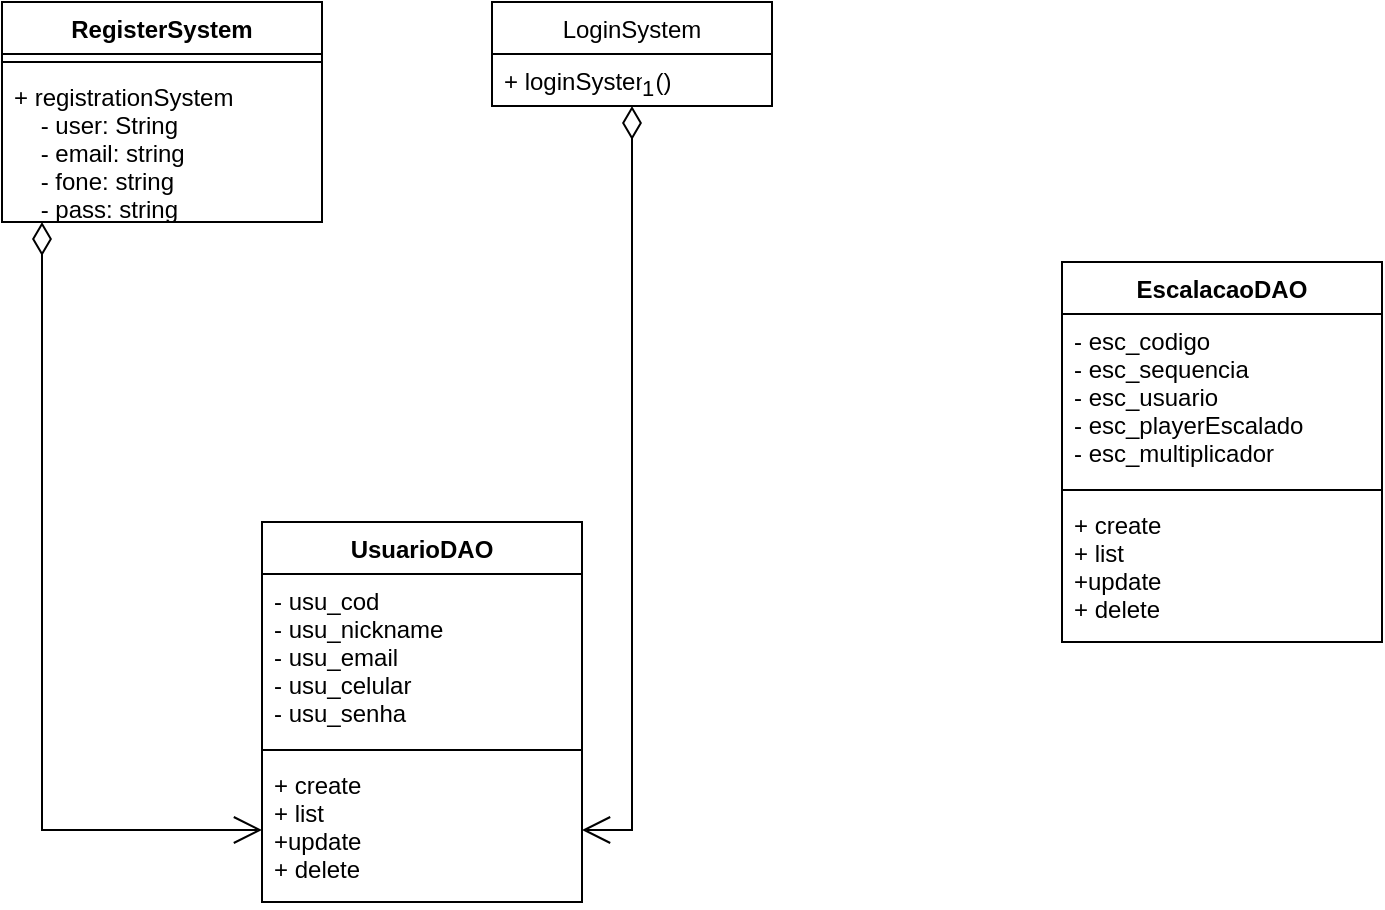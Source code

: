 <mxfile version="20.5.3" type="device"><diagram id="2WUHW7INPxmdpGjwOqYD" name="Page-1"><mxGraphModel dx="1375" dy="832" grid="1" gridSize="10" guides="1" tooltips="1" connect="1" arrows="1" fold="1" page="1" pageScale="1" pageWidth="850" pageHeight="1100" math="0" shadow="0"><root><mxCell id="0"/><mxCell id="1" parent="0"/><mxCell id="7o-3CYQDdX51l8BVai2o-1" value="LoginSystem" style="swimlane;fontStyle=0;childLayout=stackLayout;horizontal=1;startSize=26;fillColor=none;horizontalStack=0;resizeParent=1;resizeParentMax=0;resizeLast=0;collapsible=1;marginBottom=0;" vertex="1" parent="1"><mxGeometry x="285" y="40" width="140" height="52" as="geometry"/></mxCell><mxCell id="7o-3CYQDdX51l8BVai2o-2" value="+ loginSystem()" style="text;strokeColor=none;fillColor=none;align=left;verticalAlign=top;spacingLeft=4;spacingRight=4;overflow=hidden;rotatable=0;points=[[0,0.5],[1,0.5]];portConstraint=eastwest;" vertex="1" parent="7o-3CYQDdX51l8BVai2o-1"><mxGeometry y="26" width="140" height="26" as="geometry"/></mxCell><mxCell id="7o-3CYQDdX51l8BVai2o-6" value="RegisterSystem" style="swimlane;fontStyle=1;align=center;verticalAlign=top;childLayout=stackLayout;horizontal=1;startSize=26;horizontalStack=0;resizeParent=1;resizeParentMax=0;resizeLast=0;collapsible=1;marginBottom=0;" vertex="1" parent="1"><mxGeometry x="40" y="40" width="160" height="110" as="geometry"/></mxCell><mxCell id="7o-3CYQDdX51l8BVai2o-8" value="" style="line;strokeWidth=1;fillColor=none;align=left;verticalAlign=middle;spacingTop=-1;spacingLeft=3;spacingRight=3;rotatable=0;labelPosition=right;points=[];portConstraint=eastwest;strokeColor=inherit;" vertex="1" parent="7o-3CYQDdX51l8BVai2o-6"><mxGeometry y="26" width="160" height="8" as="geometry"/></mxCell><mxCell id="7o-3CYQDdX51l8BVai2o-9" value="+ registrationSystem&#10;    - user: String&#10;    - email: string&#10;    - fone: string&#10;    - pass: string" style="text;strokeColor=none;fillColor=none;align=left;verticalAlign=top;spacingLeft=4;spacingRight=4;overflow=hidden;rotatable=0;points=[[0,0.5],[1,0.5]];portConstraint=eastwest;" vertex="1" parent="7o-3CYQDdX51l8BVai2o-6"><mxGeometry y="34" width="160" height="76" as="geometry"/></mxCell><mxCell id="7o-3CYQDdX51l8BVai2o-10" value="UsuarioDAO" style="swimlane;fontStyle=1;align=center;verticalAlign=top;childLayout=stackLayout;horizontal=1;startSize=26;horizontalStack=0;resizeParent=1;resizeParentMax=0;resizeLast=0;collapsible=1;marginBottom=0;" vertex="1" parent="1"><mxGeometry x="170" y="300" width="160" height="190" as="geometry"/></mxCell><mxCell id="7o-3CYQDdX51l8BVai2o-11" value="- usu_cod&#10;- usu_nickname&#10;- usu_email&#10;- usu_celular&#10;- usu_senha" style="text;strokeColor=none;fillColor=none;align=left;verticalAlign=top;spacingLeft=4;spacingRight=4;overflow=hidden;rotatable=0;points=[[0,0.5],[1,0.5]];portConstraint=eastwest;" vertex="1" parent="7o-3CYQDdX51l8BVai2o-10"><mxGeometry y="26" width="160" height="84" as="geometry"/></mxCell><mxCell id="7o-3CYQDdX51l8BVai2o-12" value="" style="line;strokeWidth=1;fillColor=none;align=left;verticalAlign=middle;spacingTop=-1;spacingLeft=3;spacingRight=3;rotatable=0;labelPosition=right;points=[];portConstraint=eastwest;strokeColor=inherit;" vertex="1" parent="7o-3CYQDdX51l8BVai2o-10"><mxGeometry y="110" width="160" height="8" as="geometry"/></mxCell><mxCell id="7o-3CYQDdX51l8BVai2o-13" value="+ create&#10;+ list&#10;+update&#10;+ delete" style="text;strokeColor=none;fillColor=none;align=left;verticalAlign=top;spacingLeft=4;spacingRight=4;overflow=hidden;rotatable=0;points=[[0,0.5],[1,0.5]];portConstraint=eastwest;" vertex="1" parent="7o-3CYQDdX51l8BVai2o-10"><mxGeometry y="118" width="160" height="72" as="geometry"/></mxCell><mxCell id="7o-3CYQDdX51l8BVai2o-14" value="" style="endArrow=open;html=1;endSize=12;startArrow=diamondThin;startSize=14;startFill=0;edgeStyle=orthogonalEdgeStyle;align=left;verticalAlign=bottom;rounded=0;exitX=0.125;exitY=1;exitDx=0;exitDy=0;exitPerimeter=0;entryX=0;entryY=0.5;entryDx=0;entryDy=0;" edge="1" parent="1" source="7o-3CYQDdX51l8BVai2o-9" target="7o-3CYQDdX51l8BVai2o-13"><mxGeometry x="-0.825" y="-20" relative="1" as="geometry"><mxPoint x="480" y="370" as="sourcePoint"/><mxPoint x="640" y="370" as="targetPoint"/><Array as="points"><mxPoint x="60" y="454"/></Array><mxPoint as="offset"/></mxGeometry></mxCell><mxCell id="7o-3CYQDdX51l8BVai2o-18" value="1" style="endArrow=open;html=1;endSize=12;startArrow=diamondThin;startSize=14;startFill=0;edgeStyle=orthogonalEdgeStyle;align=left;verticalAlign=bottom;rounded=0;exitX=0.5;exitY=1;exitDx=0;exitDy=0;exitPerimeter=0;" edge="1" parent="1" source="7o-3CYQDdX51l8BVai2o-2" target="7o-3CYQDdX51l8BVai2o-13"><mxGeometry x="-1" y="3" relative="1" as="geometry"><mxPoint x="370" y="120" as="sourcePoint"/><mxPoint x="530" y="120" as="targetPoint"/></mxGeometry></mxCell><mxCell id="7o-3CYQDdX51l8BVai2o-19" value="EscalacaoDAO" style="swimlane;fontStyle=1;align=center;verticalAlign=top;childLayout=stackLayout;horizontal=1;startSize=26;horizontalStack=0;resizeParent=1;resizeParentMax=0;resizeLast=0;collapsible=1;marginBottom=0;" vertex="1" parent="1"><mxGeometry x="570" y="170" width="160" height="190" as="geometry"/></mxCell><mxCell id="7o-3CYQDdX51l8BVai2o-20" value="- esc_codigo&#10;- esc_sequencia&#10;- esc_usuario&#10;- esc_playerEscalado&#10;- esc_multiplicador" style="text;strokeColor=none;fillColor=none;align=left;verticalAlign=top;spacingLeft=4;spacingRight=4;overflow=hidden;rotatable=0;points=[[0,0.5],[1,0.5]];portConstraint=eastwest;" vertex="1" parent="7o-3CYQDdX51l8BVai2o-19"><mxGeometry y="26" width="160" height="84" as="geometry"/></mxCell><mxCell id="7o-3CYQDdX51l8BVai2o-21" value="" style="line;strokeWidth=1;fillColor=none;align=left;verticalAlign=middle;spacingTop=-1;spacingLeft=3;spacingRight=3;rotatable=0;labelPosition=right;points=[];portConstraint=eastwest;strokeColor=inherit;" vertex="1" parent="7o-3CYQDdX51l8BVai2o-19"><mxGeometry y="110" width="160" height="8" as="geometry"/></mxCell><mxCell id="7o-3CYQDdX51l8BVai2o-22" value="+ create&#10;+ list&#10;+update&#10;+ delete" style="text;strokeColor=none;fillColor=none;align=left;verticalAlign=top;spacingLeft=4;spacingRight=4;overflow=hidden;rotatable=0;points=[[0,0.5],[1,0.5]];portConstraint=eastwest;" vertex="1" parent="7o-3CYQDdX51l8BVai2o-19"><mxGeometry y="118" width="160" height="72" as="geometry"/></mxCell></root></mxGraphModel></diagram></mxfile>
